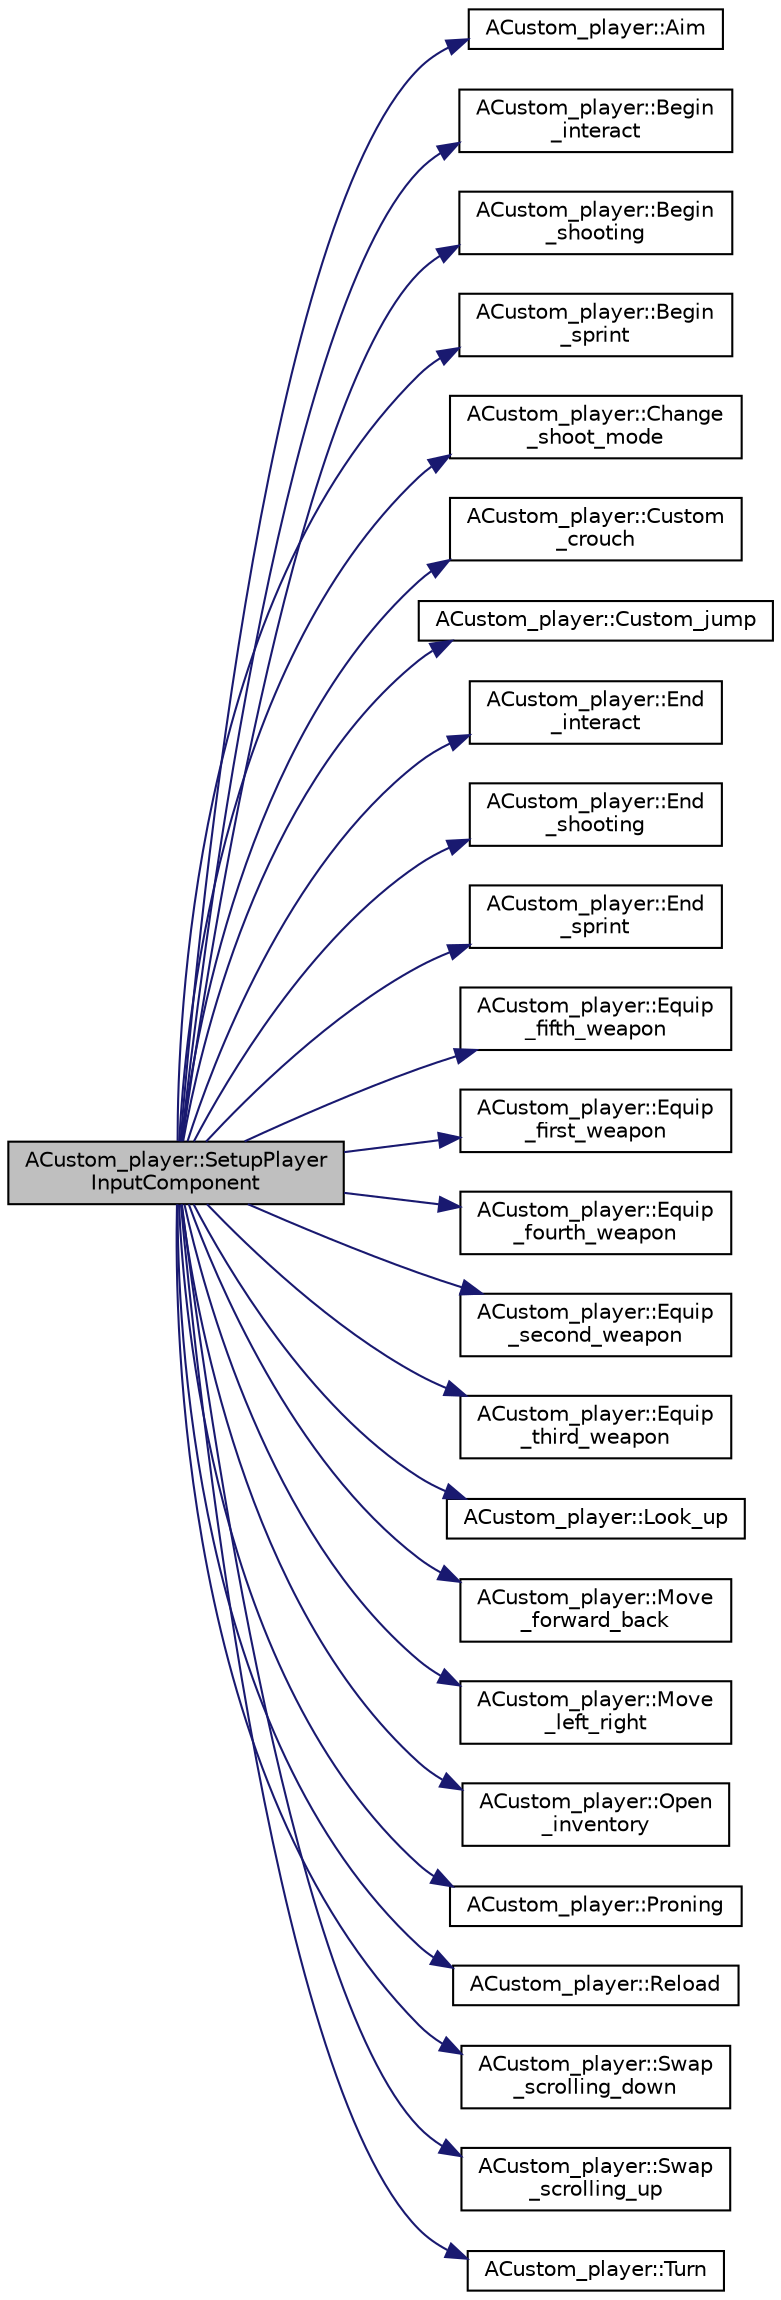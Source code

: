digraph "ACustom_player::SetupPlayerInputComponent"
{
 // LATEX_PDF_SIZE
  edge [fontname="Helvetica",fontsize="10",labelfontname="Helvetica",labelfontsize="10"];
  node [fontname="Helvetica",fontsize="10",shape=record];
  rankdir="LR";
  Node1 [label="ACustom_player::SetupPlayer\lInputComponent",height=0.2,width=0.4,color="black", fillcolor="grey75", style="filled", fontcolor="black",tooltip=" "];
  Node1 -> Node2 [color="midnightblue",fontsize="10",style="solid",fontname="Helvetica"];
  Node2 [label="ACustom_player::Aim",height=0.2,width=0.4,color="black", fillcolor="white", style="filled",URL="$class_a_custom__player.html#a405a8d9365b0bb27e5ff78692efe147d",tooltip="조준"];
  Node1 -> Node3 [color="midnightblue",fontsize="10",style="solid",fontname="Helvetica"];
  Node3 [label="ACustom_player::Begin\l_interact",height=0.2,width=0.4,color="black", fillcolor="white", style="filled",URL="$class_a_custom__player.html#ae9c24af8b779e9b9e1954e73e7ad2f0f",tooltip="F키 눌렀을 시 상호 작용"];
  Node1 -> Node4 [color="midnightblue",fontsize="10",style="solid",fontname="Helvetica"];
  Node4 [label="ACustom_player::Begin\l_shooting",height=0.2,width=0.4,color="black", fillcolor="white", style="filled",URL="$class_a_custom__player.html#a2e664f3fa44e97e0851c731434eba861",tooltip="사격"];
  Node1 -> Node5 [color="midnightblue",fontsize="10",style="solid",fontname="Helvetica"];
  Node5 [label="ACustom_player::Begin\l_sprint",height=0.2,width=0.4,color="black", fillcolor="white", style="filled",URL="$class_a_custom__player.html#a4b11d03e1f0e85e722fc81ff4ef268fd",tooltip="뛰기 시작함"];
  Node1 -> Node6 [color="midnightblue",fontsize="10",style="solid",fontname="Helvetica"];
  Node6 [label="ACustom_player::Change\l_shoot_mode",height=0.2,width=0.4,color="black", fillcolor="white", style="filled",URL="$class_a_custom__player.html#a064c4b15f0a5f75601111cb50b623385",tooltip="격발 모드 변경"];
  Node1 -> Node7 [color="midnightblue",fontsize="10",style="solid",fontname="Helvetica"];
  Node7 [label="ACustom_player::Custom\l_crouch",height=0.2,width=0.4,color="black", fillcolor="white", style="filled",URL="$class_a_custom__player.html#a14c35c86c720d345e82d15749cc61391",tooltip="숙임"];
  Node1 -> Node8 [color="midnightblue",fontsize="10",style="solid",fontname="Helvetica"];
  Node8 [label="ACustom_player::Custom_jump",height=0.2,width=0.4,color="black", fillcolor="white", style="filled",URL="$class_a_custom__player.html#a36001ba1654b9fad67e92cb22a05881b",tooltip="점프"];
  Node1 -> Node9 [color="midnightblue",fontsize="10",style="solid",fontname="Helvetica"];
  Node9 [label="ACustom_player::End\l_interact",height=0.2,width=0.4,color="black", fillcolor="white", style="filled",URL="$class_a_custom__player.html#ae47a69f65264f64a7d28b9f389e1d77d",tooltip="F키를 뗐을 시"];
  Node1 -> Node10 [color="midnightblue",fontsize="10",style="solid",fontname="Helvetica"];
  Node10 [label="ACustom_player::End\l_shooting",height=0.2,width=0.4,color="black", fillcolor="white", style="filled",URL="$class_a_custom__player.html#aaf1cf68c9cadca59895c7dd959e7674a",tooltip="사격 중지"];
  Node1 -> Node11 [color="midnightblue",fontsize="10",style="solid",fontname="Helvetica"];
  Node11 [label="ACustom_player::End\l_sprint",height=0.2,width=0.4,color="black", fillcolor="white", style="filled",URL="$class_a_custom__player.html#a1a02148b6a1bb5ada7163dfe26b463b3",tooltip="뛰다 멈춤"];
  Node1 -> Node12 [color="midnightblue",fontsize="10",style="solid",fontname="Helvetica"];
  Node12 [label="ACustom_player::Equip\l_fifth_weapon",height=0.2,width=0.4,color="black", fillcolor="white", style="filled",URL="$class_a_custom__player.html#a1d7254e20d42204ea18d218e8a074cc8",tooltip="다섯번째 무기 장착"];
  Node1 -> Node13 [color="midnightblue",fontsize="10",style="solid",fontname="Helvetica"];
  Node13 [label="ACustom_player::Equip\l_first_weapon",height=0.2,width=0.4,color="black", fillcolor="white", style="filled",URL="$class_a_custom__player.html#a6fc5a03773be6d940682d229a307f86f",tooltip="첫번째 무기 장착"];
  Node1 -> Node14 [color="midnightblue",fontsize="10",style="solid",fontname="Helvetica"];
  Node14 [label="ACustom_player::Equip\l_fourth_weapon",height=0.2,width=0.4,color="black", fillcolor="white", style="filled",URL="$class_a_custom__player.html#a0a2f2618ed36081ab84d506afabd5caa",tooltip="네번째 무기 장착"];
  Node1 -> Node15 [color="midnightblue",fontsize="10",style="solid",fontname="Helvetica"];
  Node15 [label="ACustom_player::Equip\l_second_weapon",height=0.2,width=0.4,color="black", fillcolor="white", style="filled",URL="$class_a_custom__player.html#aaf1632516fea3456532b2404bd816ec7",tooltip="두번째 무기 장착"];
  Node1 -> Node16 [color="midnightblue",fontsize="10",style="solid",fontname="Helvetica"];
  Node16 [label="ACustom_player::Equip\l_third_weapon",height=0.2,width=0.4,color="black", fillcolor="white", style="filled",URL="$class_a_custom__player.html#a41c81489fc800db86a4cfa49b539d311",tooltip="세번째 무기 장착"];
  Node1 -> Node17 [color="midnightblue",fontsize="10",style="solid",fontname="Helvetica"];
  Node17 [label="ACustom_player::Look_up",height=0.2,width=0.4,color="black", fillcolor="white", style="filled",URL="$class_a_custom__player.html#a6b320608db1545d57a5ef387c6656887",tooltip="위 아래 카메라 전환"];
  Node1 -> Node18 [color="midnightblue",fontsize="10",style="solid",fontname="Helvetica"];
  Node18 [label="ACustom_player::Move\l_forward_back",height=0.2,width=0.4,color="black", fillcolor="white", style="filled",URL="$class_a_custom__player.html#ad5a4e9c81a33b5d9e15d12b37f97da42",tooltip="앞 뒤로 움직임"];
  Node1 -> Node19 [color="midnightblue",fontsize="10",style="solid",fontname="Helvetica"];
  Node19 [label="ACustom_player::Move\l_left_right",height=0.2,width=0.4,color="black", fillcolor="white", style="filled",URL="$class_a_custom__player.html#a6b182b3120ffaa88d8e8a9aa5a5b3489",tooltip="좌 우로 움직임"];
  Node1 -> Node20 [color="midnightblue",fontsize="10",style="solid",fontname="Helvetica"];
  Node20 [label="ACustom_player::Open\l_inventory",height=0.2,width=0.4,color="black", fillcolor="white", style="filled",URL="$class_a_custom__player.html#a98f6f8fefe88f7a3b2965e56e6b9b70c",tooltip="인벤토리 열음/닫음"];
  Node1 -> Node21 [color="midnightblue",fontsize="10",style="solid",fontname="Helvetica"];
  Node21 [label="ACustom_player::Proning",height=0.2,width=0.4,color="black", fillcolor="white", style="filled",URL="$class_a_custom__player.html#aaa7dbbdbf33ca7abfee24936838bf794",tooltip="엎드림"];
  Node1 -> Node22 [color="midnightblue",fontsize="10",style="solid",fontname="Helvetica"];
  Node22 [label="ACustom_player::Reload",height=0.2,width=0.4,color="black", fillcolor="white", style="filled",URL="$class_a_custom__player.html#a66831fad8d84bf3e1d57e997c6f35de9",tooltip="재장전"];
  Node1 -> Node23 [color="midnightblue",fontsize="10",style="solid",fontname="Helvetica"];
  Node23 [label="ACustom_player::Swap\l_scrolling_down",height=0.2,width=0.4,color="black", fillcolor="white", style="filled",URL="$class_a_custom__player.html#a6a8efc1822dccab27a7d899d4fa25275",tooltip="마우스 아래로 스크롤"];
  Node1 -> Node24 [color="midnightblue",fontsize="10",style="solid",fontname="Helvetica"];
  Node24 [label="ACustom_player::Swap\l_scrolling_up",height=0.2,width=0.4,color="black", fillcolor="white", style="filled",URL="$class_a_custom__player.html#a05eb740ff98d9d4f35f085d8c6bcad8b",tooltip="마우스 위로 스크롤"];
  Node1 -> Node25 [color="midnightblue",fontsize="10",style="solid",fontname="Helvetica"];
  Node25 [label="ACustom_player::Turn",height=0.2,width=0.4,color="black", fillcolor="white", style="filled",URL="$class_a_custom__player.html#ac1dd85c6ba536b5023c26af2792a12e3",tooltip="좌우 카메라 전환"];
}
